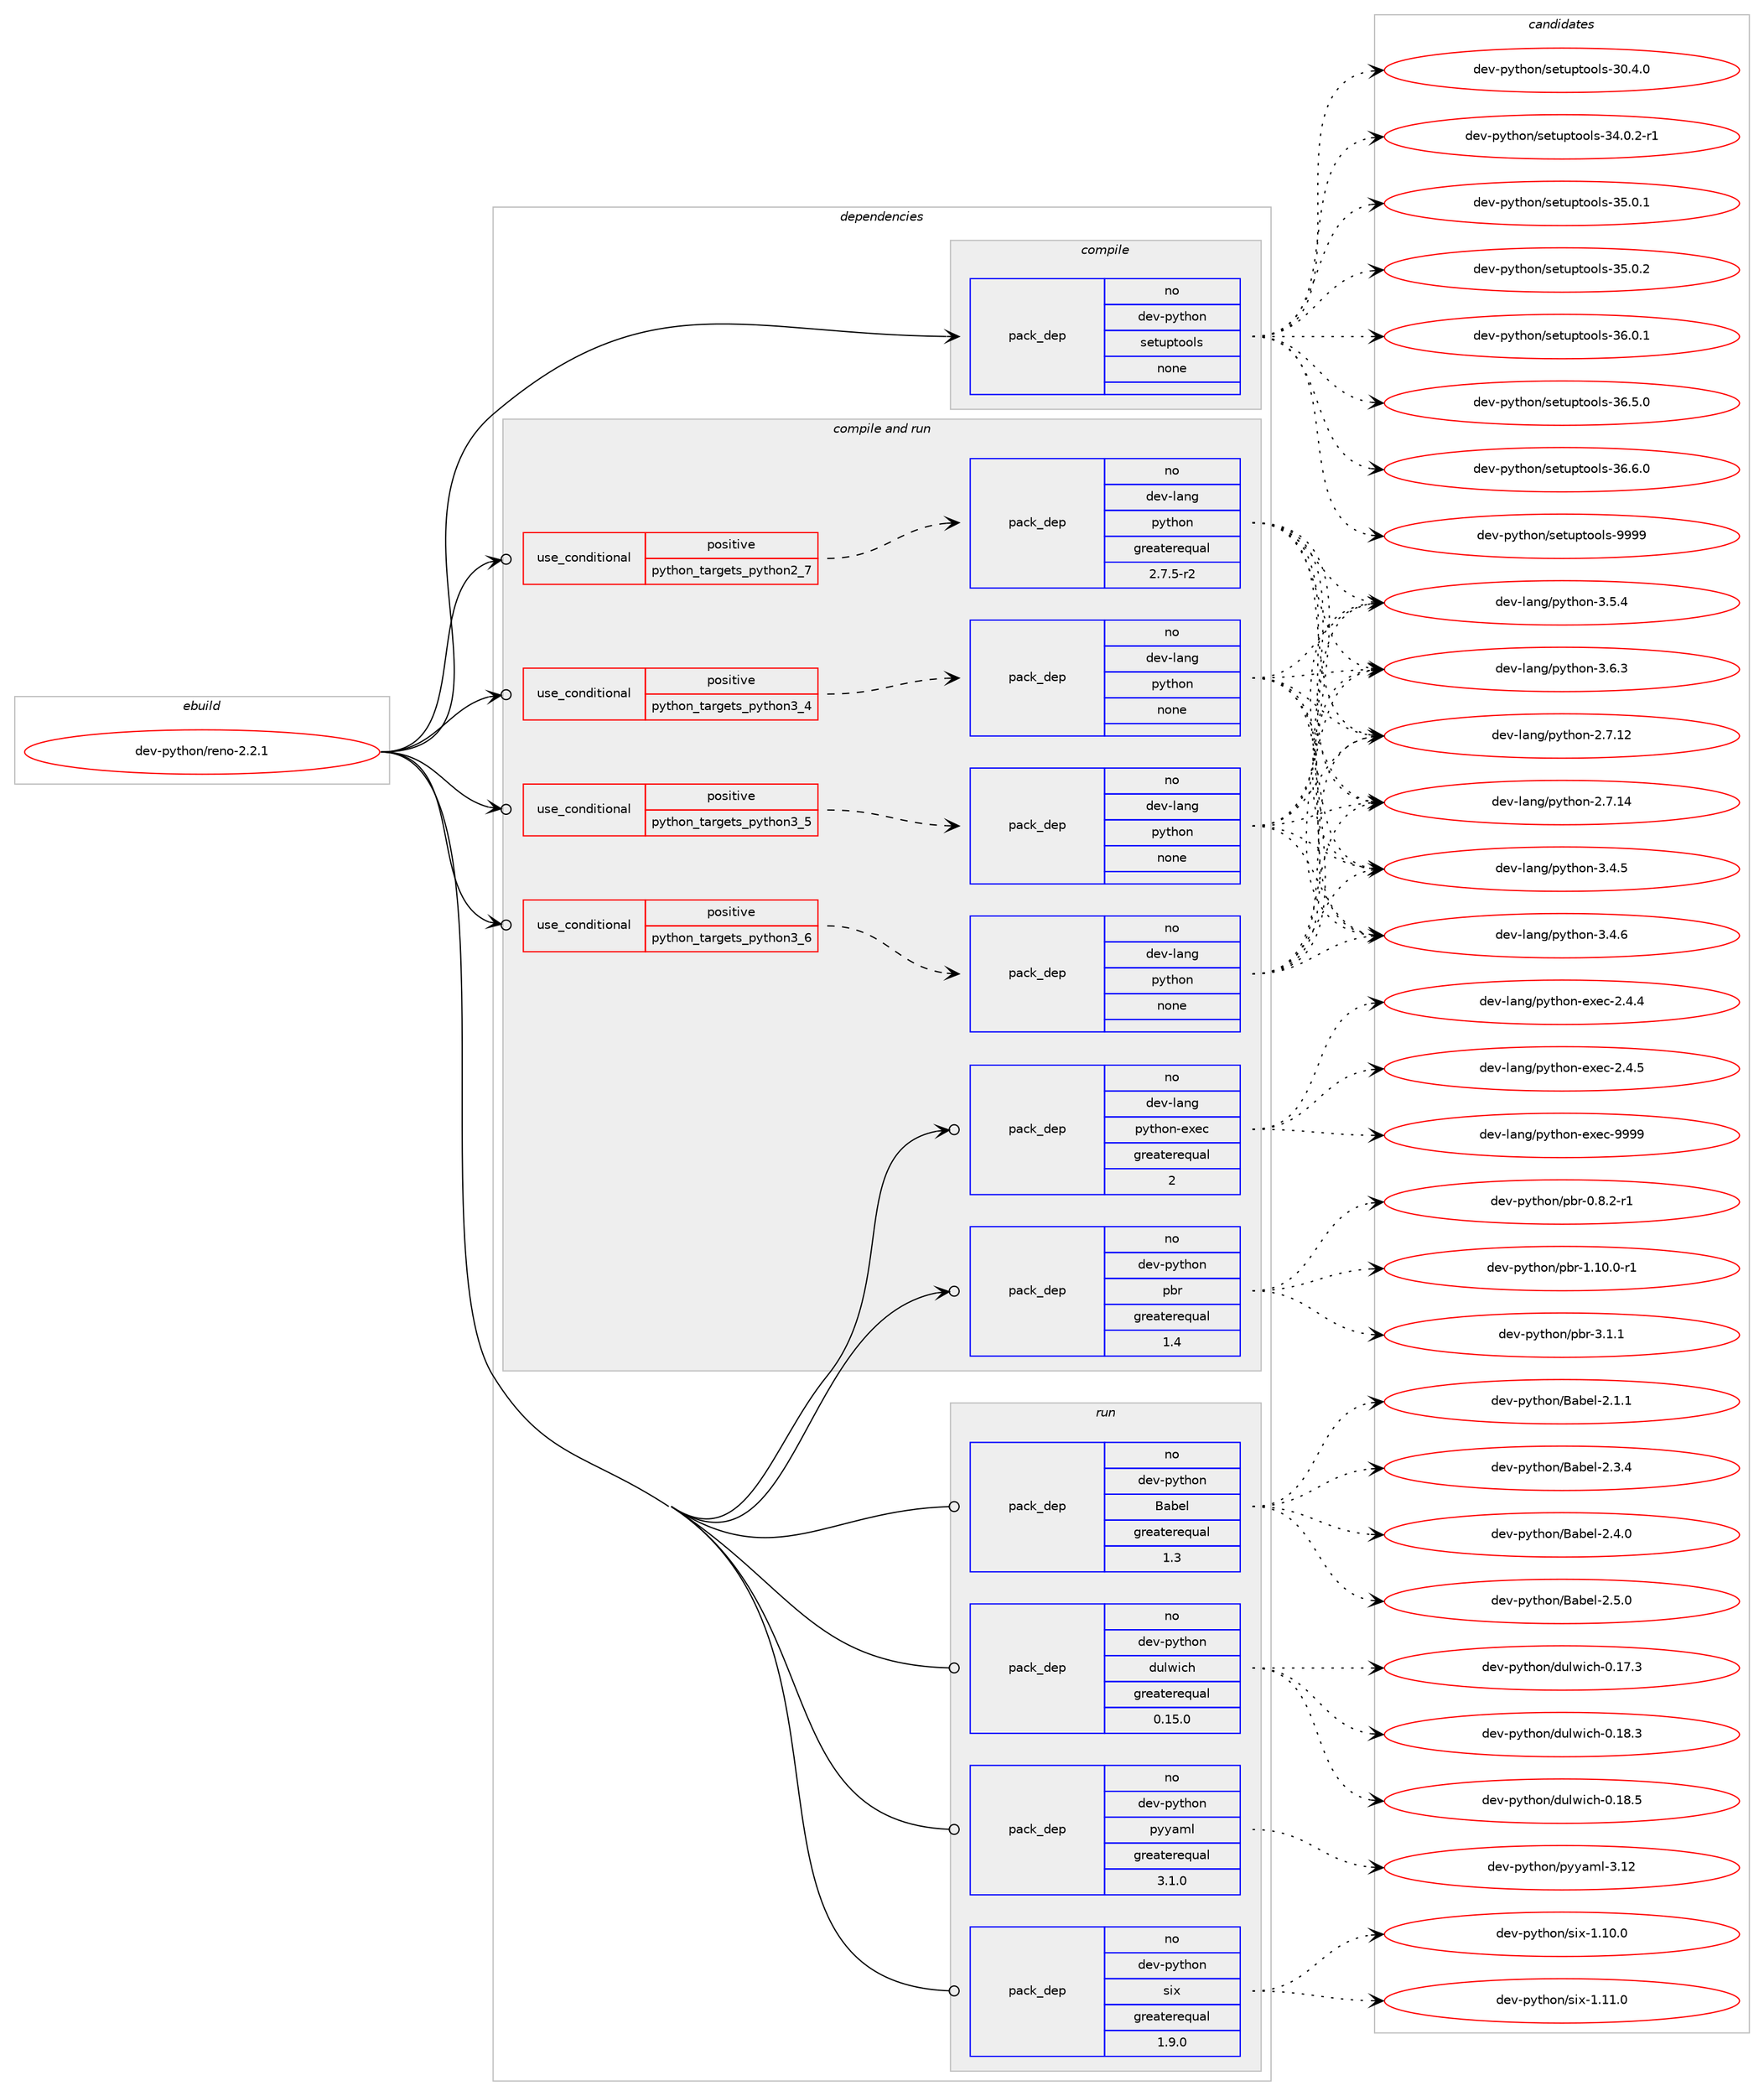 digraph prolog {

# *************
# Graph options
# *************

newrank=true;
concentrate=true;
compound=true;
graph [rankdir=LR,fontname=Helvetica,fontsize=10,ranksep=1.5];#, ranksep=2.5, nodesep=0.2];
edge  [arrowhead=vee];
node  [fontname=Helvetica,fontsize=10];

# **********
# The ebuild
# **********

subgraph cluster_leftcol {
color=gray;
rank=same;
label=<<i>ebuild</i>>;
id [label="dev-python/reno-2.2.1", color=red, width=4, href="../dev-python/reno-2.2.1.svg"];
}

# ****************
# The dependencies
# ****************

subgraph cluster_midcol {
color=gray;
label=<<i>dependencies</i>>;
subgraph cluster_compile {
fillcolor="#eeeeee";
style=filled;
label=<<i>compile</i>>;
subgraph pack140236 {
dependency185109 [label=<<TABLE BORDER="0" CELLBORDER="1" CELLSPACING="0" CELLPADDING="4" WIDTH="220"><TR><TD ROWSPAN="6" CELLPADDING="30">pack_dep</TD></TR><TR><TD WIDTH="110">no</TD></TR><TR><TD>dev-python</TD></TR><TR><TD>setuptools</TD></TR><TR><TD>none</TD></TR><TR><TD></TD></TR></TABLE>>, shape=none, color=blue];
}
id:e -> dependency185109:w [weight=20,style="solid",arrowhead="vee"];
}
subgraph cluster_compileandrun {
fillcolor="#eeeeee";
style=filled;
label=<<i>compile and run</i>>;
subgraph cond40920 {
dependency185110 [label=<<TABLE BORDER="0" CELLBORDER="1" CELLSPACING="0" CELLPADDING="4"><TR><TD ROWSPAN="3" CELLPADDING="10">use_conditional</TD></TR><TR><TD>positive</TD></TR><TR><TD>python_targets_python2_7</TD></TR></TABLE>>, shape=none, color=red];
subgraph pack140237 {
dependency185111 [label=<<TABLE BORDER="0" CELLBORDER="1" CELLSPACING="0" CELLPADDING="4" WIDTH="220"><TR><TD ROWSPAN="6" CELLPADDING="30">pack_dep</TD></TR><TR><TD WIDTH="110">no</TD></TR><TR><TD>dev-lang</TD></TR><TR><TD>python</TD></TR><TR><TD>greaterequal</TD></TR><TR><TD>2.7.5-r2</TD></TR></TABLE>>, shape=none, color=blue];
}
dependency185110:e -> dependency185111:w [weight=20,style="dashed",arrowhead="vee"];
}
id:e -> dependency185110:w [weight=20,style="solid",arrowhead="odotvee"];
subgraph cond40921 {
dependency185112 [label=<<TABLE BORDER="0" CELLBORDER="1" CELLSPACING="0" CELLPADDING="4"><TR><TD ROWSPAN="3" CELLPADDING="10">use_conditional</TD></TR><TR><TD>positive</TD></TR><TR><TD>python_targets_python3_4</TD></TR></TABLE>>, shape=none, color=red];
subgraph pack140238 {
dependency185113 [label=<<TABLE BORDER="0" CELLBORDER="1" CELLSPACING="0" CELLPADDING="4" WIDTH="220"><TR><TD ROWSPAN="6" CELLPADDING="30">pack_dep</TD></TR><TR><TD WIDTH="110">no</TD></TR><TR><TD>dev-lang</TD></TR><TR><TD>python</TD></TR><TR><TD>none</TD></TR><TR><TD></TD></TR></TABLE>>, shape=none, color=blue];
}
dependency185112:e -> dependency185113:w [weight=20,style="dashed",arrowhead="vee"];
}
id:e -> dependency185112:w [weight=20,style="solid",arrowhead="odotvee"];
subgraph cond40922 {
dependency185114 [label=<<TABLE BORDER="0" CELLBORDER="1" CELLSPACING="0" CELLPADDING="4"><TR><TD ROWSPAN="3" CELLPADDING="10">use_conditional</TD></TR><TR><TD>positive</TD></TR><TR><TD>python_targets_python3_5</TD></TR></TABLE>>, shape=none, color=red];
subgraph pack140239 {
dependency185115 [label=<<TABLE BORDER="0" CELLBORDER="1" CELLSPACING="0" CELLPADDING="4" WIDTH="220"><TR><TD ROWSPAN="6" CELLPADDING="30">pack_dep</TD></TR><TR><TD WIDTH="110">no</TD></TR><TR><TD>dev-lang</TD></TR><TR><TD>python</TD></TR><TR><TD>none</TD></TR><TR><TD></TD></TR></TABLE>>, shape=none, color=blue];
}
dependency185114:e -> dependency185115:w [weight=20,style="dashed",arrowhead="vee"];
}
id:e -> dependency185114:w [weight=20,style="solid",arrowhead="odotvee"];
subgraph cond40923 {
dependency185116 [label=<<TABLE BORDER="0" CELLBORDER="1" CELLSPACING="0" CELLPADDING="4"><TR><TD ROWSPAN="3" CELLPADDING="10">use_conditional</TD></TR><TR><TD>positive</TD></TR><TR><TD>python_targets_python3_6</TD></TR></TABLE>>, shape=none, color=red];
subgraph pack140240 {
dependency185117 [label=<<TABLE BORDER="0" CELLBORDER="1" CELLSPACING="0" CELLPADDING="4" WIDTH="220"><TR><TD ROWSPAN="6" CELLPADDING="30">pack_dep</TD></TR><TR><TD WIDTH="110">no</TD></TR><TR><TD>dev-lang</TD></TR><TR><TD>python</TD></TR><TR><TD>none</TD></TR><TR><TD></TD></TR></TABLE>>, shape=none, color=blue];
}
dependency185116:e -> dependency185117:w [weight=20,style="dashed",arrowhead="vee"];
}
id:e -> dependency185116:w [weight=20,style="solid",arrowhead="odotvee"];
subgraph pack140241 {
dependency185118 [label=<<TABLE BORDER="0" CELLBORDER="1" CELLSPACING="0" CELLPADDING="4" WIDTH="220"><TR><TD ROWSPAN="6" CELLPADDING="30">pack_dep</TD></TR><TR><TD WIDTH="110">no</TD></TR><TR><TD>dev-lang</TD></TR><TR><TD>python-exec</TD></TR><TR><TD>greaterequal</TD></TR><TR><TD>2</TD></TR></TABLE>>, shape=none, color=blue];
}
id:e -> dependency185118:w [weight=20,style="solid",arrowhead="odotvee"];
subgraph pack140242 {
dependency185119 [label=<<TABLE BORDER="0" CELLBORDER="1" CELLSPACING="0" CELLPADDING="4" WIDTH="220"><TR><TD ROWSPAN="6" CELLPADDING="30">pack_dep</TD></TR><TR><TD WIDTH="110">no</TD></TR><TR><TD>dev-python</TD></TR><TR><TD>pbr</TD></TR><TR><TD>greaterequal</TD></TR><TR><TD>1.4</TD></TR></TABLE>>, shape=none, color=blue];
}
id:e -> dependency185119:w [weight=20,style="solid",arrowhead="odotvee"];
}
subgraph cluster_run {
fillcolor="#eeeeee";
style=filled;
label=<<i>run</i>>;
subgraph pack140243 {
dependency185120 [label=<<TABLE BORDER="0" CELLBORDER="1" CELLSPACING="0" CELLPADDING="4" WIDTH="220"><TR><TD ROWSPAN="6" CELLPADDING="30">pack_dep</TD></TR><TR><TD WIDTH="110">no</TD></TR><TR><TD>dev-python</TD></TR><TR><TD>Babel</TD></TR><TR><TD>greaterequal</TD></TR><TR><TD>1.3</TD></TR></TABLE>>, shape=none, color=blue];
}
id:e -> dependency185120:w [weight=20,style="solid",arrowhead="odot"];
subgraph pack140244 {
dependency185121 [label=<<TABLE BORDER="0" CELLBORDER="1" CELLSPACING="0" CELLPADDING="4" WIDTH="220"><TR><TD ROWSPAN="6" CELLPADDING="30">pack_dep</TD></TR><TR><TD WIDTH="110">no</TD></TR><TR><TD>dev-python</TD></TR><TR><TD>dulwich</TD></TR><TR><TD>greaterequal</TD></TR><TR><TD>0.15.0</TD></TR></TABLE>>, shape=none, color=blue];
}
id:e -> dependency185121:w [weight=20,style="solid",arrowhead="odot"];
subgraph pack140245 {
dependency185122 [label=<<TABLE BORDER="0" CELLBORDER="1" CELLSPACING="0" CELLPADDING="4" WIDTH="220"><TR><TD ROWSPAN="6" CELLPADDING="30">pack_dep</TD></TR><TR><TD WIDTH="110">no</TD></TR><TR><TD>dev-python</TD></TR><TR><TD>pyyaml</TD></TR><TR><TD>greaterequal</TD></TR><TR><TD>3.1.0</TD></TR></TABLE>>, shape=none, color=blue];
}
id:e -> dependency185122:w [weight=20,style="solid",arrowhead="odot"];
subgraph pack140246 {
dependency185123 [label=<<TABLE BORDER="0" CELLBORDER="1" CELLSPACING="0" CELLPADDING="4" WIDTH="220"><TR><TD ROWSPAN="6" CELLPADDING="30">pack_dep</TD></TR><TR><TD WIDTH="110">no</TD></TR><TR><TD>dev-python</TD></TR><TR><TD>six</TD></TR><TR><TD>greaterequal</TD></TR><TR><TD>1.9.0</TD></TR></TABLE>>, shape=none, color=blue];
}
id:e -> dependency185123:w [weight=20,style="solid",arrowhead="odot"];
}
}

# **************
# The candidates
# **************

subgraph cluster_choices {
rank=same;
color=gray;
label=<<i>candidates</i>>;

subgraph choice140236 {
color=black;
nodesep=1;
choice100101118451121211161041111104711510111611711211611111110811545514846524648 [label="dev-python/setuptools-30.4.0", color=red, width=4,href="../dev-python/setuptools-30.4.0.svg"];
choice1001011184511212111610411111047115101116117112116111111108115455152464846504511449 [label="dev-python/setuptools-34.0.2-r1", color=red, width=4,href="../dev-python/setuptools-34.0.2-r1.svg"];
choice100101118451121211161041111104711510111611711211611111110811545515346484649 [label="dev-python/setuptools-35.0.1", color=red, width=4,href="../dev-python/setuptools-35.0.1.svg"];
choice100101118451121211161041111104711510111611711211611111110811545515346484650 [label="dev-python/setuptools-35.0.2", color=red, width=4,href="../dev-python/setuptools-35.0.2.svg"];
choice100101118451121211161041111104711510111611711211611111110811545515446484649 [label="dev-python/setuptools-36.0.1", color=red, width=4,href="../dev-python/setuptools-36.0.1.svg"];
choice100101118451121211161041111104711510111611711211611111110811545515446534648 [label="dev-python/setuptools-36.5.0", color=red, width=4,href="../dev-python/setuptools-36.5.0.svg"];
choice100101118451121211161041111104711510111611711211611111110811545515446544648 [label="dev-python/setuptools-36.6.0", color=red, width=4,href="../dev-python/setuptools-36.6.0.svg"];
choice10010111845112121116104111110471151011161171121161111111081154557575757 [label="dev-python/setuptools-9999", color=red, width=4,href="../dev-python/setuptools-9999.svg"];
dependency185109:e -> choice100101118451121211161041111104711510111611711211611111110811545514846524648:w [style=dotted,weight="100"];
dependency185109:e -> choice1001011184511212111610411111047115101116117112116111111108115455152464846504511449:w [style=dotted,weight="100"];
dependency185109:e -> choice100101118451121211161041111104711510111611711211611111110811545515346484649:w [style=dotted,weight="100"];
dependency185109:e -> choice100101118451121211161041111104711510111611711211611111110811545515346484650:w [style=dotted,weight="100"];
dependency185109:e -> choice100101118451121211161041111104711510111611711211611111110811545515446484649:w [style=dotted,weight="100"];
dependency185109:e -> choice100101118451121211161041111104711510111611711211611111110811545515446534648:w [style=dotted,weight="100"];
dependency185109:e -> choice100101118451121211161041111104711510111611711211611111110811545515446544648:w [style=dotted,weight="100"];
dependency185109:e -> choice10010111845112121116104111110471151011161171121161111111081154557575757:w [style=dotted,weight="100"];
}
subgraph choice140237 {
color=black;
nodesep=1;
choice10010111845108971101034711212111610411111045504655464950 [label="dev-lang/python-2.7.12", color=red, width=4,href="../dev-lang/python-2.7.12.svg"];
choice10010111845108971101034711212111610411111045504655464952 [label="dev-lang/python-2.7.14", color=red, width=4,href="../dev-lang/python-2.7.14.svg"];
choice100101118451089711010347112121116104111110455146524653 [label="dev-lang/python-3.4.5", color=red, width=4,href="../dev-lang/python-3.4.5.svg"];
choice100101118451089711010347112121116104111110455146524654 [label="dev-lang/python-3.4.6", color=red, width=4,href="../dev-lang/python-3.4.6.svg"];
choice100101118451089711010347112121116104111110455146534652 [label="dev-lang/python-3.5.4", color=red, width=4,href="../dev-lang/python-3.5.4.svg"];
choice100101118451089711010347112121116104111110455146544651 [label="dev-lang/python-3.6.3", color=red, width=4,href="../dev-lang/python-3.6.3.svg"];
dependency185111:e -> choice10010111845108971101034711212111610411111045504655464950:w [style=dotted,weight="100"];
dependency185111:e -> choice10010111845108971101034711212111610411111045504655464952:w [style=dotted,weight="100"];
dependency185111:e -> choice100101118451089711010347112121116104111110455146524653:w [style=dotted,weight="100"];
dependency185111:e -> choice100101118451089711010347112121116104111110455146524654:w [style=dotted,weight="100"];
dependency185111:e -> choice100101118451089711010347112121116104111110455146534652:w [style=dotted,weight="100"];
dependency185111:e -> choice100101118451089711010347112121116104111110455146544651:w [style=dotted,weight="100"];
}
subgraph choice140238 {
color=black;
nodesep=1;
choice10010111845108971101034711212111610411111045504655464950 [label="dev-lang/python-2.7.12", color=red, width=4,href="../dev-lang/python-2.7.12.svg"];
choice10010111845108971101034711212111610411111045504655464952 [label="dev-lang/python-2.7.14", color=red, width=4,href="../dev-lang/python-2.7.14.svg"];
choice100101118451089711010347112121116104111110455146524653 [label="dev-lang/python-3.4.5", color=red, width=4,href="../dev-lang/python-3.4.5.svg"];
choice100101118451089711010347112121116104111110455146524654 [label="dev-lang/python-3.4.6", color=red, width=4,href="../dev-lang/python-3.4.6.svg"];
choice100101118451089711010347112121116104111110455146534652 [label="dev-lang/python-3.5.4", color=red, width=4,href="../dev-lang/python-3.5.4.svg"];
choice100101118451089711010347112121116104111110455146544651 [label="dev-lang/python-3.6.3", color=red, width=4,href="../dev-lang/python-3.6.3.svg"];
dependency185113:e -> choice10010111845108971101034711212111610411111045504655464950:w [style=dotted,weight="100"];
dependency185113:e -> choice10010111845108971101034711212111610411111045504655464952:w [style=dotted,weight="100"];
dependency185113:e -> choice100101118451089711010347112121116104111110455146524653:w [style=dotted,weight="100"];
dependency185113:e -> choice100101118451089711010347112121116104111110455146524654:w [style=dotted,weight="100"];
dependency185113:e -> choice100101118451089711010347112121116104111110455146534652:w [style=dotted,weight="100"];
dependency185113:e -> choice100101118451089711010347112121116104111110455146544651:w [style=dotted,weight="100"];
}
subgraph choice140239 {
color=black;
nodesep=1;
choice10010111845108971101034711212111610411111045504655464950 [label="dev-lang/python-2.7.12", color=red, width=4,href="../dev-lang/python-2.7.12.svg"];
choice10010111845108971101034711212111610411111045504655464952 [label="dev-lang/python-2.7.14", color=red, width=4,href="../dev-lang/python-2.7.14.svg"];
choice100101118451089711010347112121116104111110455146524653 [label="dev-lang/python-3.4.5", color=red, width=4,href="../dev-lang/python-3.4.5.svg"];
choice100101118451089711010347112121116104111110455146524654 [label="dev-lang/python-3.4.6", color=red, width=4,href="../dev-lang/python-3.4.6.svg"];
choice100101118451089711010347112121116104111110455146534652 [label="dev-lang/python-3.5.4", color=red, width=4,href="../dev-lang/python-3.5.4.svg"];
choice100101118451089711010347112121116104111110455146544651 [label="dev-lang/python-3.6.3", color=red, width=4,href="../dev-lang/python-3.6.3.svg"];
dependency185115:e -> choice10010111845108971101034711212111610411111045504655464950:w [style=dotted,weight="100"];
dependency185115:e -> choice10010111845108971101034711212111610411111045504655464952:w [style=dotted,weight="100"];
dependency185115:e -> choice100101118451089711010347112121116104111110455146524653:w [style=dotted,weight="100"];
dependency185115:e -> choice100101118451089711010347112121116104111110455146524654:w [style=dotted,weight="100"];
dependency185115:e -> choice100101118451089711010347112121116104111110455146534652:w [style=dotted,weight="100"];
dependency185115:e -> choice100101118451089711010347112121116104111110455146544651:w [style=dotted,weight="100"];
}
subgraph choice140240 {
color=black;
nodesep=1;
choice10010111845108971101034711212111610411111045504655464950 [label="dev-lang/python-2.7.12", color=red, width=4,href="../dev-lang/python-2.7.12.svg"];
choice10010111845108971101034711212111610411111045504655464952 [label="dev-lang/python-2.7.14", color=red, width=4,href="../dev-lang/python-2.7.14.svg"];
choice100101118451089711010347112121116104111110455146524653 [label="dev-lang/python-3.4.5", color=red, width=4,href="../dev-lang/python-3.4.5.svg"];
choice100101118451089711010347112121116104111110455146524654 [label="dev-lang/python-3.4.6", color=red, width=4,href="../dev-lang/python-3.4.6.svg"];
choice100101118451089711010347112121116104111110455146534652 [label="dev-lang/python-3.5.4", color=red, width=4,href="../dev-lang/python-3.5.4.svg"];
choice100101118451089711010347112121116104111110455146544651 [label="dev-lang/python-3.6.3", color=red, width=4,href="../dev-lang/python-3.6.3.svg"];
dependency185117:e -> choice10010111845108971101034711212111610411111045504655464950:w [style=dotted,weight="100"];
dependency185117:e -> choice10010111845108971101034711212111610411111045504655464952:w [style=dotted,weight="100"];
dependency185117:e -> choice100101118451089711010347112121116104111110455146524653:w [style=dotted,weight="100"];
dependency185117:e -> choice100101118451089711010347112121116104111110455146524654:w [style=dotted,weight="100"];
dependency185117:e -> choice100101118451089711010347112121116104111110455146534652:w [style=dotted,weight="100"];
dependency185117:e -> choice100101118451089711010347112121116104111110455146544651:w [style=dotted,weight="100"];
}
subgraph choice140241 {
color=black;
nodesep=1;
choice1001011184510897110103471121211161041111104510112010199455046524652 [label="dev-lang/python-exec-2.4.4", color=red, width=4,href="../dev-lang/python-exec-2.4.4.svg"];
choice1001011184510897110103471121211161041111104510112010199455046524653 [label="dev-lang/python-exec-2.4.5", color=red, width=4,href="../dev-lang/python-exec-2.4.5.svg"];
choice10010111845108971101034711212111610411111045101120101994557575757 [label="dev-lang/python-exec-9999", color=red, width=4,href="../dev-lang/python-exec-9999.svg"];
dependency185118:e -> choice1001011184510897110103471121211161041111104510112010199455046524652:w [style=dotted,weight="100"];
dependency185118:e -> choice1001011184510897110103471121211161041111104510112010199455046524653:w [style=dotted,weight="100"];
dependency185118:e -> choice10010111845108971101034711212111610411111045101120101994557575757:w [style=dotted,weight="100"];
}
subgraph choice140242 {
color=black;
nodesep=1;
choice1001011184511212111610411111047112981144548465646504511449 [label="dev-python/pbr-0.8.2-r1", color=red, width=4,href="../dev-python/pbr-0.8.2-r1.svg"];
choice100101118451121211161041111104711298114454946494846484511449 [label="dev-python/pbr-1.10.0-r1", color=red, width=4,href="../dev-python/pbr-1.10.0-r1.svg"];
choice100101118451121211161041111104711298114455146494649 [label="dev-python/pbr-3.1.1", color=red, width=4,href="../dev-python/pbr-3.1.1.svg"];
dependency185119:e -> choice1001011184511212111610411111047112981144548465646504511449:w [style=dotted,weight="100"];
dependency185119:e -> choice100101118451121211161041111104711298114454946494846484511449:w [style=dotted,weight="100"];
dependency185119:e -> choice100101118451121211161041111104711298114455146494649:w [style=dotted,weight="100"];
}
subgraph choice140243 {
color=black;
nodesep=1;
choice1001011184511212111610411111047669798101108455046494649 [label="dev-python/Babel-2.1.1", color=red, width=4,href="../dev-python/Babel-2.1.1.svg"];
choice1001011184511212111610411111047669798101108455046514652 [label="dev-python/Babel-2.3.4", color=red, width=4,href="../dev-python/Babel-2.3.4.svg"];
choice1001011184511212111610411111047669798101108455046524648 [label="dev-python/Babel-2.4.0", color=red, width=4,href="../dev-python/Babel-2.4.0.svg"];
choice1001011184511212111610411111047669798101108455046534648 [label="dev-python/Babel-2.5.0", color=red, width=4,href="../dev-python/Babel-2.5.0.svg"];
dependency185120:e -> choice1001011184511212111610411111047669798101108455046494649:w [style=dotted,weight="100"];
dependency185120:e -> choice1001011184511212111610411111047669798101108455046514652:w [style=dotted,weight="100"];
dependency185120:e -> choice1001011184511212111610411111047669798101108455046524648:w [style=dotted,weight="100"];
dependency185120:e -> choice1001011184511212111610411111047669798101108455046534648:w [style=dotted,weight="100"];
}
subgraph choice140244 {
color=black;
nodesep=1;
choice10010111845112121116104111110471001171081191059910445484649554651 [label="dev-python/dulwich-0.17.3", color=red, width=4,href="../dev-python/dulwich-0.17.3.svg"];
choice10010111845112121116104111110471001171081191059910445484649564651 [label="dev-python/dulwich-0.18.3", color=red, width=4,href="../dev-python/dulwich-0.18.3.svg"];
choice10010111845112121116104111110471001171081191059910445484649564653 [label="dev-python/dulwich-0.18.5", color=red, width=4,href="../dev-python/dulwich-0.18.5.svg"];
dependency185121:e -> choice10010111845112121116104111110471001171081191059910445484649554651:w [style=dotted,weight="100"];
dependency185121:e -> choice10010111845112121116104111110471001171081191059910445484649564651:w [style=dotted,weight="100"];
dependency185121:e -> choice10010111845112121116104111110471001171081191059910445484649564653:w [style=dotted,weight="100"];
}
subgraph choice140245 {
color=black;
nodesep=1;
choice1001011184511212111610411111047112121121971091084551464950 [label="dev-python/pyyaml-3.12", color=red, width=4,href="../dev-python/pyyaml-3.12.svg"];
dependency185122:e -> choice1001011184511212111610411111047112121121971091084551464950:w [style=dotted,weight="100"];
}
subgraph choice140246 {
color=black;
nodesep=1;
choice100101118451121211161041111104711510512045494649484648 [label="dev-python/six-1.10.0", color=red, width=4,href="../dev-python/six-1.10.0.svg"];
choice100101118451121211161041111104711510512045494649494648 [label="dev-python/six-1.11.0", color=red, width=4,href="../dev-python/six-1.11.0.svg"];
dependency185123:e -> choice100101118451121211161041111104711510512045494649484648:w [style=dotted,weight="100"];
dependency185123:e -> choice100101118451121211161041111104711510512045494649494648:w [style=dotted,weight="100"];
}
}

}
